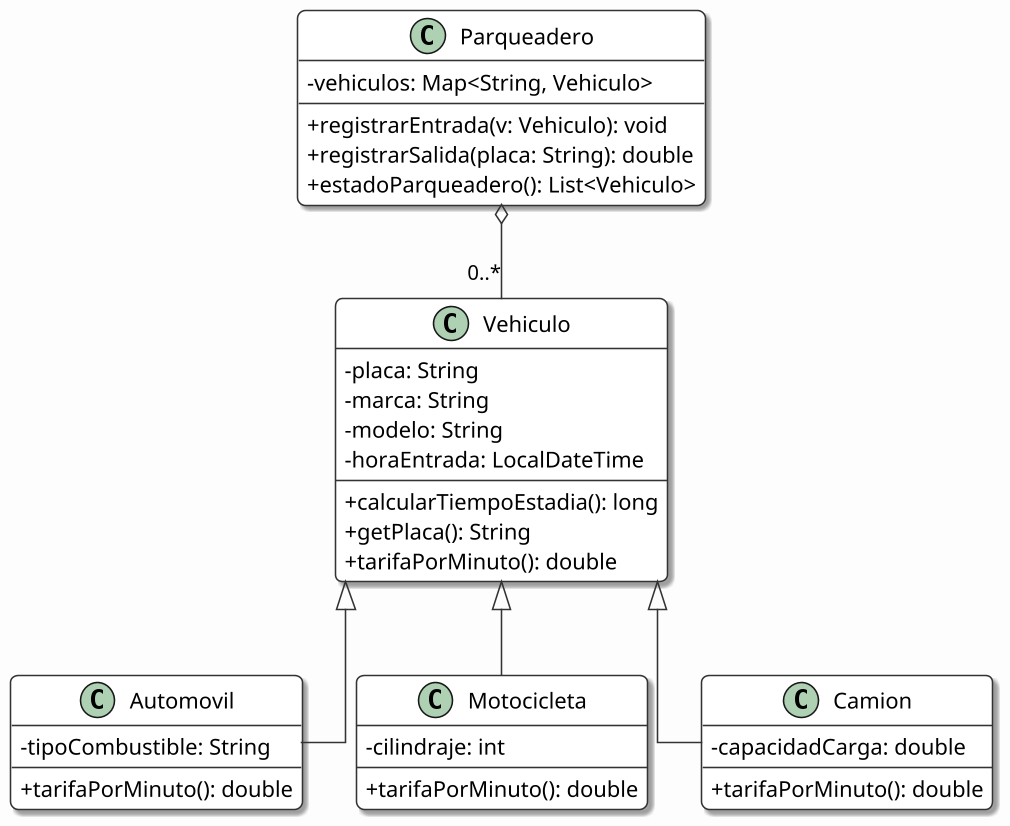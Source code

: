 @startuml
skinparam backgroundColor #FDFDFD
skinparam classBackgroundColor #FFFFFF
skinparam classBorderColor #333333
skinparam classArrowColor #333333
skinparam classFontName Arial
skinparam classFontSize 14
skinparam shadowing true
skinparam classBorderThickness 1
skinparam arrowThickness 1
skinparam roundCorner 10
skinparam linetype ortho
skinparam dpi 150

skinparam classAttributeIconSize 0

class Vehiculo {
  - placa: String
  - marca: String
  - modelo: String
  - horaEntrada: LocalDateTime
  + calcularTiempoEstadia(): long
  + getPlaca(): String
  + tarifaPorMinuto(): double
}

class Automovil {
  - tipoCombustible: String
  + tarifaPorMinuto(): double
}

class Motocicleta {
  - cilindraje: int
  + tarifaPorMinuto(): double
}

class Camion {
  - capacidadCarga: double
  + tarifaPorMinuto(): double
}

class Parqueadero {
  - vehiculos: Map<String, Vehiculo>
  + registrarEntrada(v: Vehiculo): void
  + registrarSalida(placa: String): double
  + estadoParqueadero(): List<Vehiculo>
}

Vehiculo <|-- Automovil
Vehiculo <|-- Motocicleta
Vehiculo <|-- Camion
Parqueadero o-- "0..*" Vehiculo
@enduml
